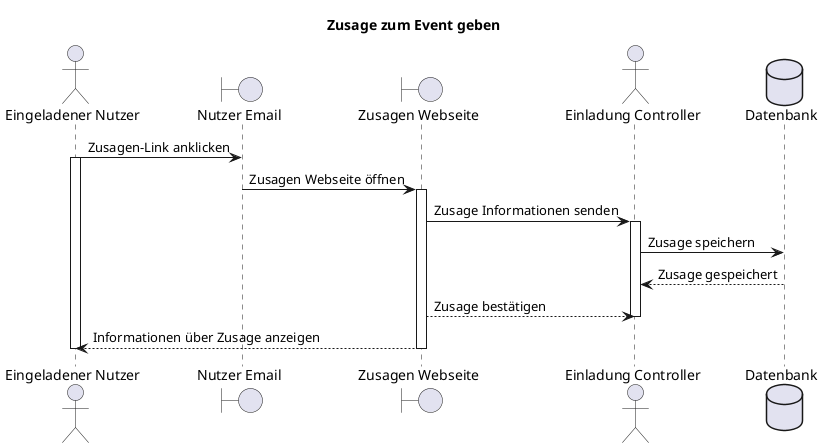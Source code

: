 @startuml F008_zusageZumEventGeben_seq
title "Zusage zum Event geben"

actor "Eingeladener Nutzer" as user
boundary "Nutzer Email" as userMail
boundary "Zusagen Webseite" as acceptMask
actor "Einladung Controller" as controller
database "Datenbank" as db

user -> userMail: Zusagen-Link anklicken
activate user
userMail -> acceptMask: Zusagen Webseite öffnen
activate acceptMask
acceptMask -> controller: Zusage Informationen senden
activate controller
controller -> db: Zusage speichern
controller <-- db: Zusage gespeichert
controller <-- acceptMask: Zusage bestätigen
deactivate controller
user <-- acceptMask: Informationen über Zusage anzeigen
deactivate acceptMask
deactivate user
@enduml